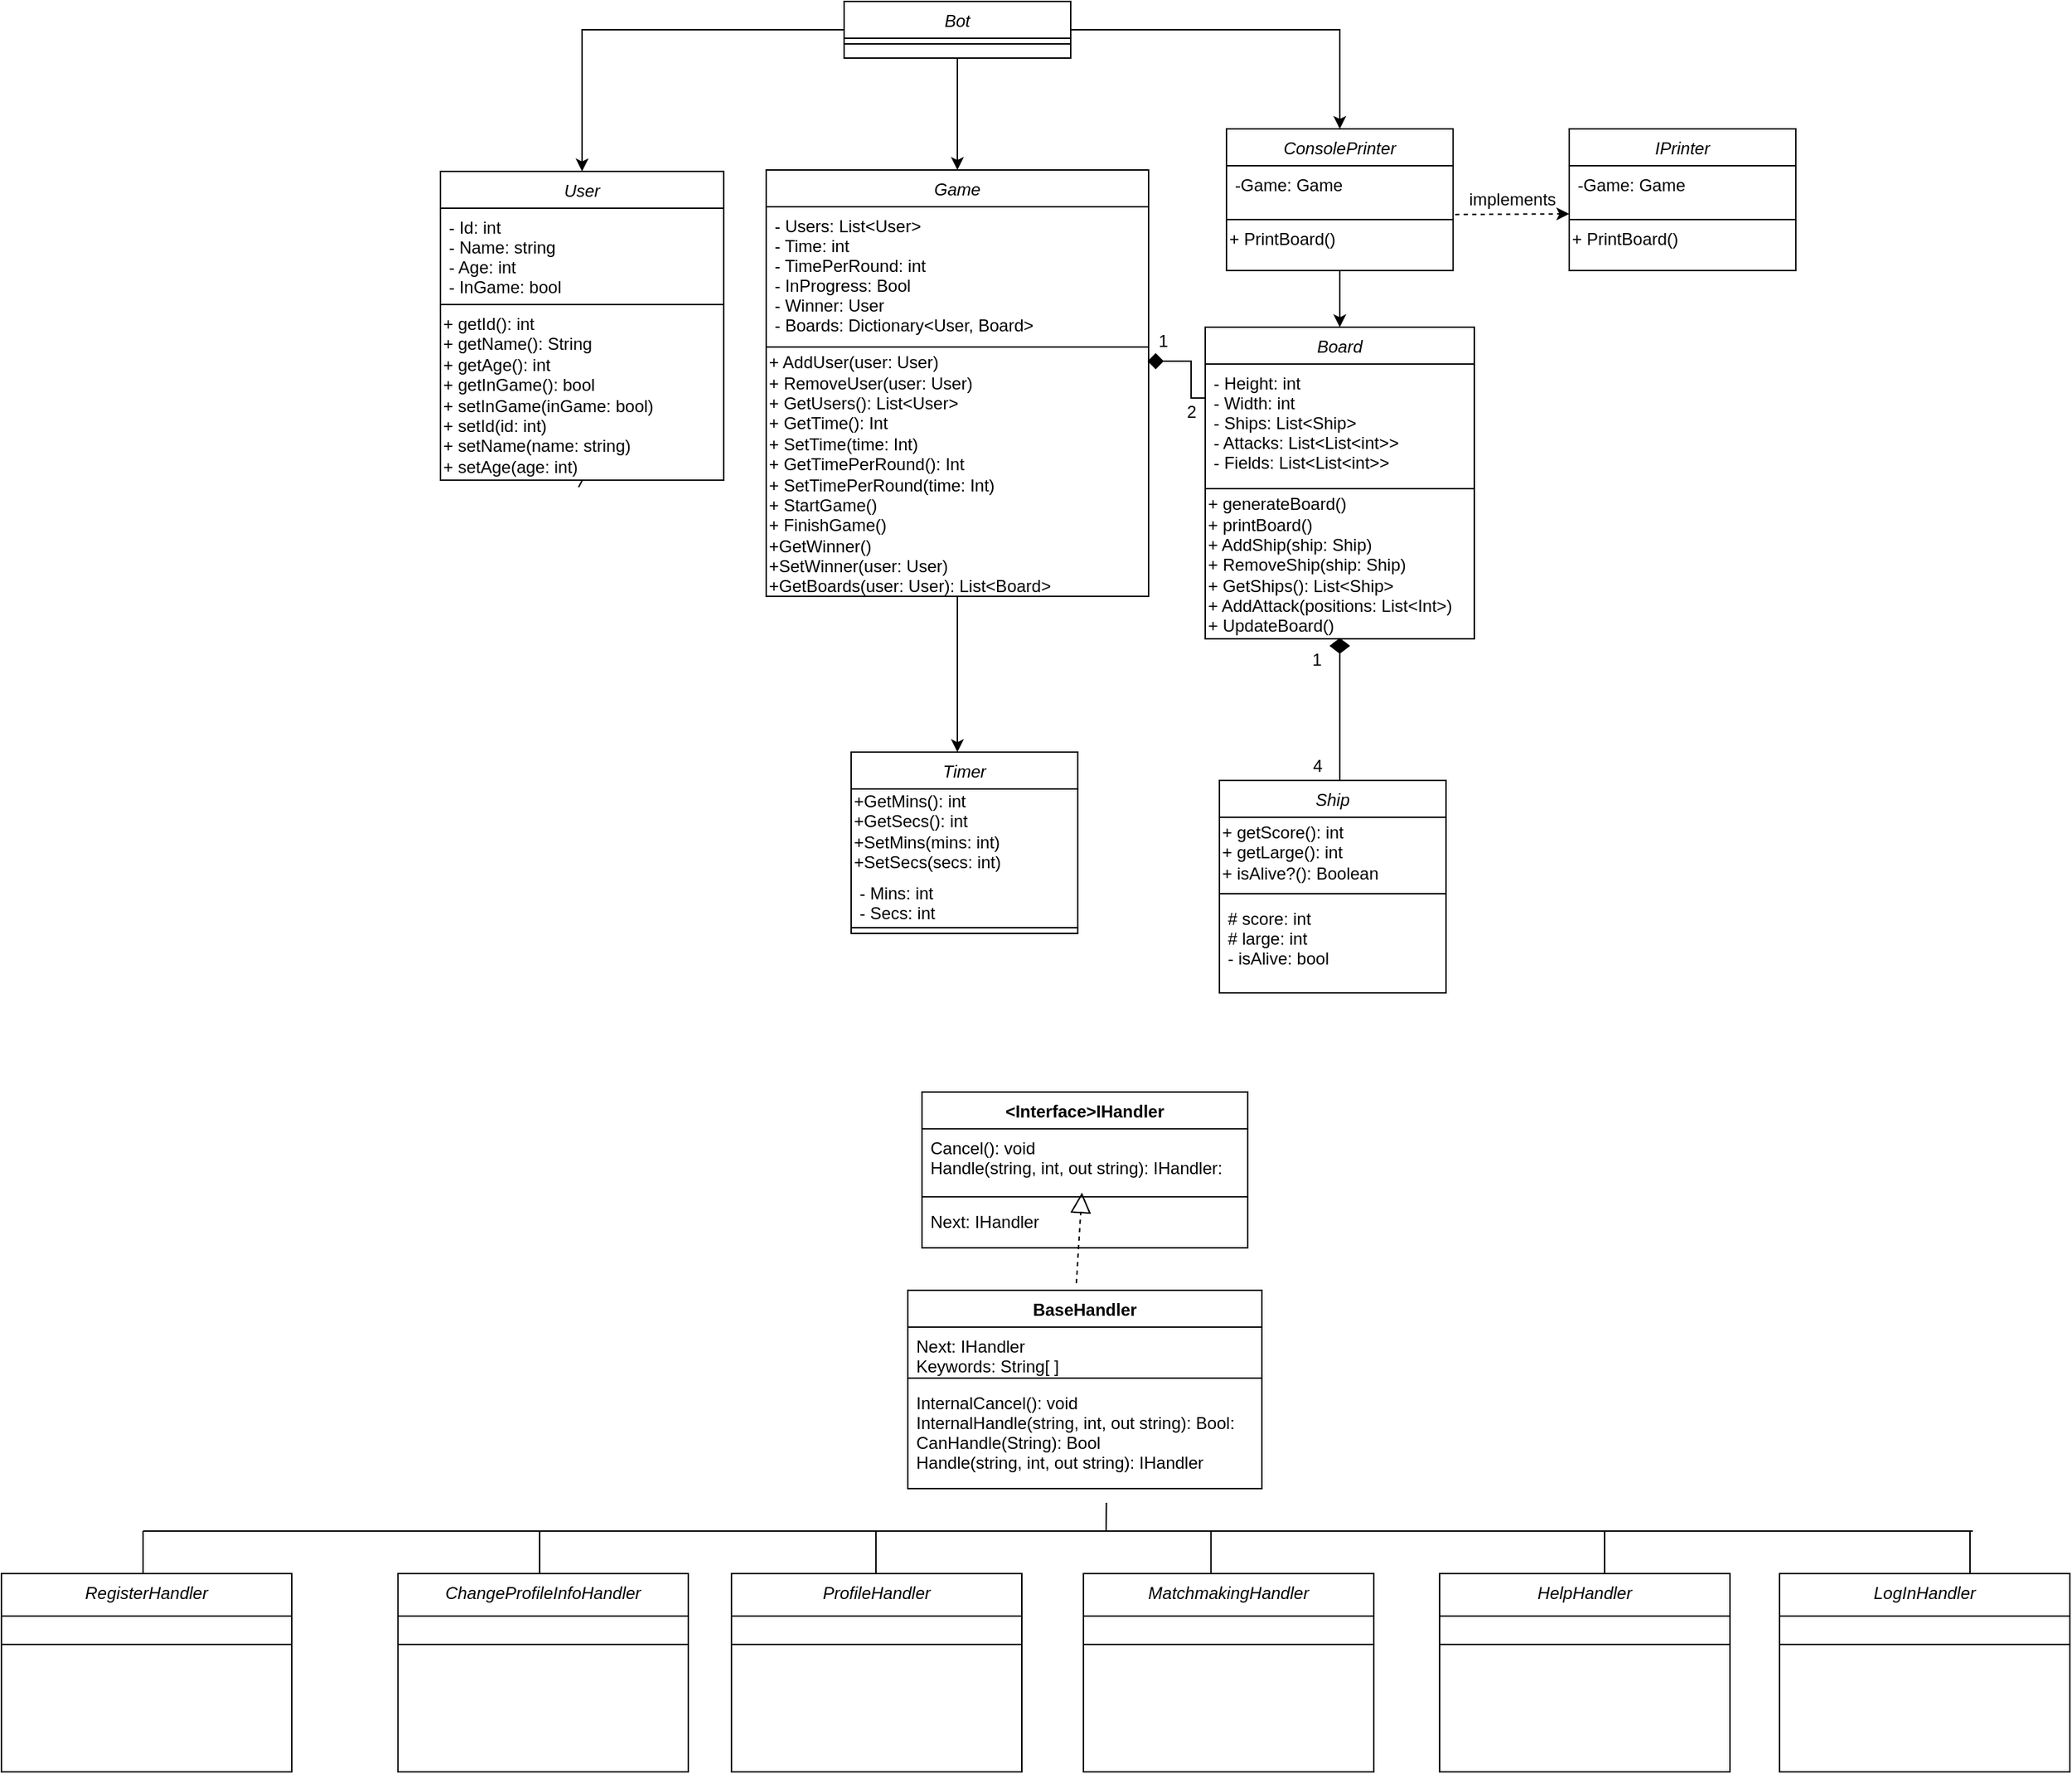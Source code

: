 <mxfile version="19.0.3" type="device"><diagram id="C5RBs43oDa-KdzZeNtuy" name="Page-1"><mxGraphModel dx="2756" dy="982" grid="1" gridSize="10" guides="1" tooltips="1" connect="1" arrows="1" fold="1" page="1" pageScale="1" pageWidth="827" pageHeight="1169" math="0" shadow="0"><root><mxCell id="WIyWlLk6GJQsqaUBKTNV-0"/><mxCell id="WIyWlLk6GJQsqaUBKTNV-1" parent="WIyWlLk6GJQsqaUBKTNV-0"/><mxCell id="zkfFHV4jXpPFQw0GAbJ--0" value="Ship" style="swimlane;fontStyle=2;align=center;verticalAlign=top;childLayout=stackLayout;horizontal=1;startSize=26;horizontalStack=0;resizeParent=1;resizeLast=0;collapsible=1;marginBottom=0;rounded=0;shadow=0;strokeWidth=1;" parent="WIyWlLk6GJQsqaUBKTNV-1" vertex="1"><mxGeometry x="70" y="550" width="160" height="150" as="geometry"><mxRectangle x="230" y="140" width="160" height="26" as="alternateBounds"/></mxGeometry></mxCell><mxCell id="Oa3BnOsL49yQoCvlADtk-10" value="+ getScore(): int&lt;br&gt;+ getLarge(): int&lt;br&gt;+ isAlive?(): Boolean" style="text;html=1;align=left;verticalAlign=middle;resizable=0;points=[];autosize=1;strokeColor=none;fillColor=none;" parent="zkfFHV4jXpPFQw0GAbJ--0" vertex="1"><mxGeometry y="26" width="160" height="50" as="geometry"/></mxCell><mxCell id="zkfFHV4jXpPFQw0GAbJ--4" value="" style="line;html=1;strokeWidth=1;align=left;verticalAlign=middle;spacingTop=-1;spacingLeft=3;spacingRight=3;rotatable=0;labelPosition=right;points=[];portConstraint=eastwest;" parent="zkfFHV4jXpPFQw0GAbJ--0" vertex="1"><mxGeometry y="76" width="160" height="8" as="geometry"/></mxCell><mxCell id="zkfFHV4jXpPFQw0GAbJ--3" value="# score: int&#10;# large: int&#10;- isAlive: bool" style="text;align=left;verticalAlign=top;spacingLeft=4;spacingRight=4;overflow=hidden;rotatable=0;points=[[0,0.5],[1,0.5]];portConstraint=eastwest;rounded=0;shadow=0;html=0;" parent="zkfFHV4jXpPFQw0GAbJ--0" vertex="1"><mxGeometry y="84" width="160" height="64" as="geometry"/></mxCell><mxCell id="Oa3BnOsL49yQoCvlADtk-0" value="User" style="swimlane;fontStyle=2;align=center;verticalAlign=top;childLayout=stackLayout;horizontal=1;startSize=26;horizontalStack=0;resizeParent=1;resizeLast=0;collapsible=1;marginBottom=0;rounded=0;shadow=0;strokeWidth=1;" parent="WIyWlLk6GJQsqaUBKTNV-1" vertex="1"><mxGeometry x="-480" y="120" width="200" height="218" as="geometry"><mxRectangle x="230" y="140" width="160" height="26" as="alternateBounds"/></mxGeometry></mxCell><mxCell id="Oa3BnOsL49yQoCvlADtk-1" value="- Id: int&#10;- Name: string&#10;- Age: int&#10;- InGame: bool" style="text;align=left;verticalAlign=top;spacingLeft=4;spacingRight=4;overflow=hidden;rotatable=0;points=[[0,0.5],[1,0.5]];portConstraint=eastwest;rounded=0;shadow=0;html=0;" parent="Oa3BnOsL49yQoCvlADtk-0" vertex="1"><mxGeometry y="26" width="200" height="64" as="geometry"/></mxCell><mxCell id="Oa3BnOsL49yQoCvlADtk-2" value="" style="line;html=1;strokeWidth=1;align=left;verticalAlign=middle;spacingTop=-1;spacingLeft=3;spacingRight=3;rotatable=0;labelPosition=right;points=[];portConstraint=eastwest;" parent="Oa3BnOsL49yQoCvlADtk-0" vertex="1"><mxGeometry y="90" width="200" height="8" as="geometry"/></mxCell><mxCell id="Oa3BnOsL49yQoCvlADtk-8" value="+ getId(): int&lt;br&gt;+ getName(): String&lt;br&gt;+ getAge(): int&lt;br&gt;+ getInGame(): bool&lt;br&gt;+ setInGame(inGame: bool)&lt;br&gt;+ setId(id: int)&lt;br&gt;+ setName(name: string)&lt;br&gt;+ setAge(age: int)" style="text;html=1;align=left;verticalAlign=middle;resizable=0;points=[];autosize=1;strokeColor=none;fillColor=none;" parent="Oa3BnOsL49yQoCvlADtk-0" vertex="1"><mxGeometry y="98" width="200" height="120" as="geometry"/></mxCell><mxCell id="Oa3BnOsL49yQoCvlADtk-11" value="Board" style="swimlane;fontStyle=2;align=center;verticalAlign=top;childLayout=stackLayout;horizontal=1;startSize=26;horizontalStack=0;resizeParent=1;resizeLast=0;collapsible=1;marginBottom=0;rounded=0;shadow=0;strokeWidth=1;" parent="WIyWlLk6GJQsqaUBKTNV-1" vertex="1"><mxGeometry x="60" y="230" width="190" height="220" as="geometry"><mxRectangle x="230" y="140" width="160" height="26" as="alternateBounds"/></mxGeometry></mxCell><mxCell id="Oa3BnOsL49yQoCvlADtk-12" value="- Height: int&#10;- Width: int&#10;- Ships: List&lt;Ship&gt;&#10;- Attacks: List&lt;List&lt;int&gt;&gt;&#10;- Fields: List&lt;List&lt;int&gt;&gt;" style="text;align=left;verticalAlign=top;spacingLeft=4;spacingRight=4;overflow=hidden;rotatable=0;points=[[0,0.5],[1,0.5]];portConstraint=eastwest;rounded=0;shadow=0;html=0;" parent="Oa3BnOsL49yQoCvlADtk-11" vertex="1"><mxGeometry y="26" width="190" height="84" as="geometry"/></mxCell><mxCell id="Oa3BnOsL49yQoCvlADtk-13" value="" style="line;html=1;strokeWidth=1;align=left;verticalAlign=middle;spacingTop=-1;spacingLeft=3;spacingRight=3;rotatable=0;labelPosition=right;points=[];portConstraint=eastwest;" parent="Oa3BnOsL49yQoCvlADtk-11" vertex="1"><mxGeometry y="110" width="190" height="8" as="geometry"/></mxCell><mxCell id="Oa3BnOsL49yQoCvlADtk-14" value="+ generateBoard()&lt;br&gt;+ printBoard()&lt;br&gt;+ AddShip(ship: Ship)&lt;br&gt;+ RemoveShip(ship: Ship)&lt;br&gt;+ GetShips(): List&amp;lt;Ship&amp;gt;&lt;br&gt;+ AddAttack(positions: List&amp;lt;Int&amp;gt;)&lt;br&gt;+ UpdateBoard()" style="text;html=1;align=left;verticalAlign=middle;resizable=0;points=[];autosize=1;strokeColor=none;fillColor=none;" parent="Oa3BnOsL49yQoCvlADtk-11" vertex="1"><mxGeometry y="118" width="190" height="100" as="geometry"/></mxCell><mxCell id="Oa3BnOsL49yQoCvlADtk-26" style="edgeStyle=orthogonalEdgeStyle;rounded=0;orthogonalLoop=1;jettySize=auto;html=1;entryX=0.5;entryY=0;entryDx=0;entryDy=0;" parent="WIyWlLk6GJQsqaUBKTNV-1" source="Oa3BnOsL49yQoCvlADtk-15" target="Oa3BnOsL49yQoCvlADtk-0" edge="1"><mxGeometry relative="1" as="geometry"/></mxCell><mxCell id="Oa3BnOsL49yQoCvlADtk-27" style="edgeStyle=orthogonalEdgeStyle;rounded=0;orthogonalLoop=1;jettySize=auto;html=1;entryX=0.5;entryY=0;entryDx=0;entryDy=0;" parent="WIyWlLk6GJQsqaUBKTNV-1" source="Oa3BnOsL49yQoCvlADtk-15" target="Oa3BnOsL49yQoCvlADtk-20" edge="1"><mxGeometry relative="1" as="geometry"/></mxCell><mxCell id="Oa3BnOsL49yQoCvlADtk-32" style="edgeStyle=orthogonalEdgeStyle;rounded=0;orthogonalLoop=1;jettySize=auto;html=1;entryX=0.5;entryY=0;entryDx=0;entryDy=0;" parent="WIyWlLk6GJQsqaUBKTNV-1" source="Oa3BnOsL49yQoCvlADtk-15" target="Oa3BnOsL49yQoCvlADtk-28" edge="1"><mxGeometry relative="1" as="geometry"/></mxCell><mxCell id="Oa3BnOsL49yQoCvlADtk-15" value="Bot" style="swimlane;fontStyle=2;align=center;verticalAlign=top;childLayout=stackLayout;horizontal=1;startSize=26;horizontalStack=0;resizeParent=1;resizeLast=0;collapsible=1;marginBottom=0;rounded=0;shadow=0;strokeWidth=1;" parent="WIyWlLk6GJQsqaUBKTNV-1" vertex="1"><mxGeometry x="-195" width="160" height="40" as="geometry"><mxRectangle x="230" y="140" width="160" height="26" as="alternateBounds"/></mxGeometry></mxCell><mxCell id="Oa3BnOsL49yQoCvlADtk-17" value="" style="line;html=1;strokeWidth=1;align=left;verticalAlign=middle;spacingTop=-1;spacingLeft=3;spacingRight=3;rotatable=0;labelPosition=right;points=[];portConstraint=eastwest;" parent="Oa3BnOsL49yQoCvlADtk-15" vertex="1"><mxGeometry y="26" width="160" height="8" as="geometry"/></mxCell><mxCell id="Oa3BnOsL49yQoCvlADtk-20" value="Game" style="swimlane;fontStyle=2;align=center;verticalAlign=top;childLayout=stackLayout;horizontal=1;startSize=26;horizontalStack=0;resizeParent=1;resizeLast=0;collapsible=1;marginBottom=0;rounded=0;shadow=0;strokeWidth=1;" parent="WIyWlLk6GJQsqaUBKTNV-1" vertex="1"><mxGeometry x="-250" y="119" width="270" height="301" as="geometry"><mxRectangle x="230" y="140" width="160" height="26" as="alternateBounds"/></mxGeometry></mxCell><mxCell id="Oa3BnOsL49yQoCvlADtk-21" value="- Users: List&lt;User&gt;&#10;- Time: int&#10;- TimePerRound: int&#10;- InProgress: Bool&#10;- Winner: User&#10;- Boards: Dictionary&lt;User, Board&gt;&#10;" style="text;align=left;verticalAlign=top;spacingLeft=4;spacingRight=4;overflow=hidden;rotatable=0;points=[[0,0.5],[1,0.5]];portConstraint=eastwest;rounded=0;shadow=0;html=0;" parent="Oa3BnOsL49yQoCvlADtk-20" vertex="1"><mxGeometry y="26" width="270" height="94" as="geometry"/></mxCell><mxCell id="Oa3BnOsL49yQoCvlADtk-22" value="" style="line;html=1;strokeWidth=1;align=left;verticalAlign=middle;spacingTop=-1;spacingLeft=3;spacingRight=3;rotatable=0;labelPosition=right;points=[];portConstraint=eastwest;" parent="Oa3BnOsL49yQoCvlADtk-20" vertex="1"><mxGeometry y="120" width="270" height="10" as="geometry"/></mxCell><mxCell id="Oa3BnOsL49yQoCvlADtk-23" value="+ AddUser(user: User)&lt;br&gt;+ RemoveUser(user: User)&lt;br&gt;+ GetUsers(): List&amp;lt;User&amp;gt;&lt;br&gt;+ GetTime(): Int&lt;br&gt;+ SetTime(time: Int)&lt;br&gt;+ GetTimePerRound(): Int&lt;br&gt;+ SetTimePerRound(time: Int)&lt;br&gt;+ StartGame()&lt;br&gt;+ FinishGame()&lt;br&gt;+GetWinner()&lt;br&gt;+SetWinner(user: User)&lt;br&gt;+GetBoards(user: User): List&amp;lt;Board&amp;gt;" style="text;html=1;align=left;verticalAlign=middle;resizable=0;points=[];autosize=1;strokeColor=none;fillColor=none;" parent="Oa3BnOsL49yQoCvlADtk-20" vertex="1"><mxGeometry y="130" width="270" height="170" as="geometry"/></mxCell><mxCell id="Oa3BnOsL49yQoCvlADtk-28" value="ConsolePrinter" style="swimlane;fontStyle=2;align=center;verticalAlign=top;childLayout=stackLayout;horizontal=1;startSize=26;horizontalStack=0;resizeParent=1;resizeLast=0;collapsible=1;marginBottom=0;rounded=0;shadow=0;strokeWidth=1;" parent="WIyWlLk6GJQsqaUBKTNV-1" vertex="1"><mxGeometry x="75" y="90" width="160" height="100" as="geometry"><mxRectangle x="230" y="140" width="160" height="26" as="alternateBounds"/></mxGeometry></mxCell><mxCell id="Oa3BnOsL49yQoCvlADtk-29" value="-Game: Game" style="text;align=left;verticalAlign=top;spacingLeft=4;spacingRight=4;overflow=hidden;rotatable=0;points=[[0,0.5],[1,0.5]];portConstraint=eastwest;rounded=0;shadow=0;html=0;" parent="Oa3BnOsL49yQoCvlADtk-28" vertex="1"><mxGeometry y="26" width="160" height="34" as="geometry"/></mxCell><mxCell id="Oa3BnOsL49yQoCvlADtk-30" value="" style="line;html=1;strokeWidth=1;align=left;verticalAlign=middle;spacingTop=-1;spacingLeft=3;spacingRight=3;rotatable=0;labelPosition=right;points=[];portConstraint=eastwest;" parent="Oa3BnOsL49yQoCvlADtk-28" vertex="1"><mxGeometry y="60" width="160" height="8" as="geometry"/></mxCell><mxCell id="Oa3BnOsL49yQoCvlADtk-31" value="+ PrintBoard()" style="text;html=1;align=left;verticalAlign=middle;resizable=0;points=[];autosize=1;strokeColor=none;fillColor=none;" parent="Oa3BnOsL49yQoCvlADtk-28" vertex="1"><mxGeometry y="68" width="160" height="20" as="geometry"/></mxCell><mxCell id="Oa3BnOsL49yQoCvlADtk-37" style="edgeStyle=orthogonalEdgeStyle;rounded=0;orthogonalLoop=1;jettySize=auto;html=1;entryX=0.5;entryY=0;entryDx=0;entryDy=0;exitX=0.5;exitY=1;exitDx=0;exitDy=0;" parent="WIyWlLk6GJQsqaUBKTNV-1" source="Oa3BnOsL49yQoCvlADtk-28" target="Oa3BnOsL49yQoCvlADtk-11" edge="1"><mxGeometry relative="1" as="geometry"><mxPoint x="120" y="200" as="sourcePoint"/></mxGeometry></mxCell><mxCell id="bSqjZZMT7xmnevvYRMz8-1" value="" style="rhombus;whiteSpace=wrap;html=1;fillColor=#000000;" parent="WIyWlLk6GJQsqaUBKTNV-1" vertex="1"><mxGeometry x="20" y="249" width="10" height="10" as="geometry"/></mxCell><mxCell id="bSqjZZMT7xmnevvYRMz8-3" value="1" style="text;html=1;align=center;verticalAlign=middle;resizable=0;points=[];autosize=1;strokeColor=none;fillColor=none;" parent="WIyWlLk6GJQsqaUBKTNV-1" vertex="1"><mxGeometry x="20" y="230" width="20" height="20" as="geometry"/></mxCell><mxCell id="bSqjZZMT7xmnevvYRMz8-4" value="2" style="text;html=1;align=center;verticalAlign=middle;resizable=0;points=[];autosize=1;strokeColor=none;fillColor=none;" parent="WIyWlLk6GJQsqaUBKTNV-1" vertex="1"><mxGeometry x="40" y="280" width="20" height="20" as="geometry"/></mxCell><mxCell id="9Ivj33_XYbk1Kyzs23di-0" value="" style="endArrow=none;html=1;rounded=0;entryX=1;entryY=0.5;entryDx=0;entryDy=0;" parent="WIyWlLk6GJQsqaUBKTNV-1" target="bSqjZZMT7xmnevvYRMz8-1" edge="1"><mxGeometry width="50" height="50" relative="1" as="geometry"><mxPoint x="60" y="280" as="sourcePoint"/><mxPoint x="-30" y="260" as="targetPoint"/><Array as="points"><mxPoint x="50" y="280"/><mxPoint x="50" y="254"/></Array></mxGeometry></mxCell><mxCell id="9Ivj33_XYbk1Kyzs23di-4" value="IPrinter" style="swimlane;fontStyle=2;align=center;verticalAlign=top;childLayout=stackLayout;horizontal=1;startSize=26;horizontalStack=0;resizeParent=1;resizeLast=0;collapsible=1;marginBottom=0;rounded=0;shadow=0;strokeWidth=1;" parent="WIyWlLk6GJQsqaUBKTNV-1" vertex="1"><mxGeometry x="317" y="90" width="160" height="100" as="geometry"><mxRectangle x="230" y="140" width="160" height="26" as="alternateBounds"/></mxGeometry></mxCell><mxCell id="9Ivj33_XYbk1Kyzs23di-5" value="-Game: Game" style="text;align=left;verticalAlign=top;spacingLeft=4;spacingRight=4;overflow=hidden;rotatable=0;points=[[0,0.5],[1,0.5]];portConstraint=eastwest;rounded=0;shadow=0;html=0;" parent="9Ivj33_XYbk1Kyzs23di-4" vertex="1"><mxGeometry y="26" width="160" height="34" as="geometry"/></mxCell><mxCell id="9Ivj33_XYbk1Kyzs23di-6" value="" style="line;html=1;strokeWidth=1;align=left;verticalAlign=middle;spacingTop=-1;spacingLeft=3;spacingRight=3;rotatable=0;labelPosition=right;points=[];portConstraint=eastwest;" parent="9Ivj33_XYbk1Kyzs23di-4" vertex="1"><mxGeometry y="60" width="160" height="8" as="geometry"/></mxCell><mxCell id="9Ivj33_XYbk1Kyzs23di-7" value="+ PrintBoard()" style="text;html=1;align=left;verticalAlign=middle;resizable=0;points=[];autosize=1;strokeColor=none;fillColor=none;" parent="9Ivj33_XYbk1Kyzs23di-4" vertex="1"><mxGeometry y="68" width="160" height="20" as="geometry"/></mxCell><mxCell id="9Ivj33_XYbk1Kyzs23di-9" value="implements" style="text;html=1;strokeColor=none;fillColor=none;align=center;verticalAlign=middle;whiteSpace=wrap;rounded=0;" parent="WIyWlLk6GJQsqaUBKTNV-1" vertex="1"><mxGeometry x="247" y="125" width="60" height="30" as="geometry"/></mxCell><mxCell id="9Ivj33_XYbk1Kyzs23di-12" value="" style="endArrow=none;html=1;rounded=0;exitX=0.5;exitY=0;exitDx=0;exitDy=0;entryX=0.5;entryY=1;entryDx=0;entryDy=0;startArrow=none;" parent="WIyWlLk6GJQsqaUBKTNV-1" source="9qXfuCh5ihIQ6grGx1w4-24" target="Oa3BnOsL49yQoCvlADtk-11" edge="1"><mxGeometry width="50" height="50" relative="1" as="geometry"><mxPoint x="-123" y="570" as="sourcePoint"/><mxPoint x="47" y="440" as="targetPoint"/><Array as="points"/></mxGeometry></mxCell><mxCell id="9Ivj33_XYbk1Kyzs23di-13" value="1" style="text;html=1;strokeColor=none;fillColor=none;align=center;verticalAlign=middle;whiteSpace=wrap;rounded=0;" parent="WIyWlLk6GJQsqaUBKTNV-1" vertex="1"><mxGeometry x="108.5" y="450" width="60" height="30" as="geometry"/></mxCell><mxCell id="9Ivj33_XYbk1Kyzs23di-14" value="4" style="text;html=1;align=center;verticalAlign=middle;resizable=0;points=[];autosize=1;strokeColor=none;fillColor=none;" parent="WIyWlLk6GJQsqaUBKTNV-1" vertex="1"><mxGeometry x="128.5" y="530" width="20" height="20" as="geometry"/></mxCell><mxCell id="9qXfuCh5ihIQ6grGx1w4-3" value="" style="endArrow=classic;html=1;rounded=0;dashed=1;exitX=1.009;exitY=1.013;exitDx=0;exitDy=0;exitPerimeter=0;" parent="WIyWlLk6GJQsqaUBKTNV-1" source="Oa3BnOsL49yQoCvlADtk-29" edge="1"><mxGeometry relative="1" as="geometry"><mxPoint x="207" y="150" as="sourcePoint"/><mxPoint x="317" y="150" as="targetPoint"/></mxGeometry></mxCell><mxCell id="9qXfuCh5ihIQ6grGx1w4-7" value="Timer" style="swimlane;fontStyle=2;align=center;verticalAlign=top;childLayout=stackLayout;horizontal=1;startSize=26;horizontalStack=0;resizeParent=1;resizeLast=0;collapsible=1;marginBottom=0;rounded=0;shadow=0;strokeWidth=1;" parent="WIyWlLk6GJQsqaUBKTNV-1" vertex="1"><mxGeometry x="-190" y="530" width="160" height="128" as="geometry"><mxRectangle x="230" y="140" width="160" height="26" as="alternateBounds"/></mxGeometry></mxCell><mxCell id="9qXfuCh5ihIQ6grGx1w4-10" value="+GetMins(): int&lt;br&gt;+GetSecs(): int&lt;br&gt;+SetMins(mins: int)&lt;br&gt;+SetSecs(secs: int)" style="text;html=1;align=left;verticalAlign=middle;resizable=0;points=[];autosize=1;strokeColor=none;fillColor=none;" parent="9qXfuCh5ihIQ6grGx1w4-7" vertex="1"><mxGeometry y="26" width="160" height="60" as="geometry"/></mxCell><mxCell id="9qXfuCh5ihIQ6grGx1w4-8" value="- Mins: int&#10;- Secs: int" style="text;align=left;verticalAlign=top;spacingLeft=4;spacingRight=4;overflow=hidden;rotatable=0;points=[[0,0.5],[1,0.5]];portConstraint=eastwest;rounded=0;shadow=0;html=0;" parent="9qXfuCh5ihIQ6grGx1w4-7" vertex="1"><mxGeometry y="86" width="160" height="34" as="geometry"/></mxCell><mxCell id="9qXfuCh5ihIQ6grGx1w4-9" value="" style="line;html=1;strokeWidth=1;align=left;verticalAlign=middle;spacingTop=-1;spacingLeft=3;spacingRight=3;rotatable=0;labelPosition=right;points=[];portConstraint=eastwest;" parent="9qXfuCh5ihIQ6grGx1w4-7" vertex="1"><mxGeometry y="120" width="160" height="8" as="geometry"/></mxCell><mxCell id="9qXfuCh5ihIQ6grGx1w4-24" value="" style="rhombus;whiteSpace=wrap;html=1;fillColor=#000000;" parent="WIyWlLk6GJQsqaUBKTNV-1" vertex="1"><mxGeometry x="148.5" y="450" width="13" height="10" as="geometry"/></mxCell><mxCell id="9qXfuCh5ihIQ6grGx1w4-25" value="" style="endArrow=none;html=1;rounded=0;exitX=0.5;exitY=0;exitDx=0;exitDy=0;entryX=0.5;entryY=1;entryDx=0;entryDy=0;" parent="WIyWlLk6GJQsqaUBKTNV-1" target="9qXfuCh5ihIQ6grGx1w4-24" edge="1"><mxGeometry width="50" height="50" relative="1" as="geometry"><mxPoint x="155" y="550" as="sourcePoint"/><mxPoint x="155" y="450" as="targetPoint"/><Array as="points"><mxPoint x="155" y="490"/></Array></mxGeometry></mxCell><mxCell id="9qXfuCh5ihIQ6grGx1w4-26" value="" style="endArrow=classic;html=1;rounded=0;exitX=0.5;exitY=1;exitDx=0;exitDy=0;" parent="WIyWlLk6GJQsqaUBKTNV-1" source="Oa3BnOsL49yQoCvlADtk-20" edge="1"><mxGeometry width="50" height="50" relative="1" as="geometry"><mxPoint x="-53" y="570" as="sourcePoint"/><mxPoint x="-115" y="530" as="targetPoint"/></mxGeometry></mxCell><mxCell id="9qXfuCh5ihIQ6grGx1w4-37" value="" style="endArrow=none;html=1;rounded=0;strokeColor=#000000;exitX=0.5;exitY=0;exitDx=0;exitDy=0;entryX=0.5;entryY=1.003;entryDx=0;entryDy=0;entryPerimeter=0;startArrow=none;" parent="WIyWlLk6GJQsqaUBKTNV-1" target="Oa3BnOsL49yQoCvlADtk-8" edge="1"><mxGeometry width="50" height="50" relative="1" as="geometry"><mxPoint x="-382.5" y="343" as="sourcePoint"/><mxPoint x="-330" y="296" as="targetPoint"/></mxGeometry></mxCell><mxCell id="S4wN4refPScA53FnZciP-18" value="HelpHandler&#10;" style="swimlane;fontStyle=2;align=center;verticalAlign=top;childLayout=stackLayout;horizontal=1;startSize=30;horizontalStack=0;resizeParent=1;resizeLast=0;collapsible=1;marginBottom=0;rounded=0;shadow=0;strokeWidth=1;" vertex="1" parent="WIyWlLk6GJQsqaUBKTNV-1"><mxGeometry x="225.5" y="1110" width="205" height="140" as="geometry"><mxRectangle x="230" y="140" width="160" height="26" as="alternateBounds"/></mxGeometry></mxCell><mxCell id="S4wN4refPScA53FnZciP-19" value="" style="line;html=1;strokeWidth=1;align=left;verticalAlign=middle;spacingTop=-1;spacingLeft=3;spacingRight=3;rotatable=0;labelPosition=right;points=[];portConstraint=eastwest;" vertex="1" parent="S4wN4refPScA53FnZciP-18"><mxGeometry y="30" width="205" height="40" as="geometry"/></mxCell><mxCell id="S4wN4refPScA53FnZciP-22" value="MatchmakingHandler" style="swimlane;fontStyle=2;align=center;verticalAlign=top;childLayout=stackLayout;horizontal=1;startSize=30;horizontalStack=0;resizeParent=1;resizeLast=0;collapsible=1;marginBottom=0;rounded=0;shadow=0;strokeWidth=1;" vertex="1" parent="WIyWlLk6GJQsqaUBKTNV-1"><mxGeometry x="-26" y="1110" width="205" height="140" as="geometry"><mxRectangle x="230" y="140" width="160" height="26" as="alternateBounds"/></mxGeometry></mxCell><mxCell id="S4wN4refPScA53FnZciP-23" value="" style="line;html=1;strokeWidth=1;align=left;verticalAlign=middle;spacingTop=-1;spacingLeft=3;spacingRight=3;rotatable=0;labelPosition=right;points=[];portConstraint=eastwest;" vertex="1" parent="S4wN4refPScA53FnZciP-22"><mxGeometry y="30" width="205" height="40" as="geometry"/></mxCell><mxCell id="S4wN4refPScA53FnZciP-24" value="ProfileHandler" style="swimlane;fontStyle=2;align=center;verticalAlign=top;childLayout=stackLayout;horizontal=1;startSize=30;horizontalStack=0;resizeParent=1;resizeLast=0;collapsible=1;marginBottom=0;rounded=0;shadow=0;strokeWidth=1;" vertex="1" parent="WIyWlLk6GJQsqaUBKTNV-1"><mxGeometry x="-274.5" y="1110" width="205" height="140" as="geometry"><mxRectangle x="230" y="140" width="160" height="26" as="alternateBounds"/></mxGeometry></mxCell><mxCell id="S4wN4refPScA53FnZciP-25" value="" style="line;html=1;strokeWidth=1;align=left;verticalAlign=middle;spacingTop=-1;spacingLeft=3;spacingRight=3;rotatable=0;labelPosition=right;points=[];portConstraint=eastwest;" vertex="1" parent="S4wN4refPScA53FnZciP-24"><mxGeometry y="30" width="205" height="40" as="geometry"/></mxCell><mxCell id="S4wN4refPScA53FnZciP-26" value="RegisterHandler" style="swimlane;fontStyle=2;align=center;verticalAlign=top;childLayout=stackLayout;horizontal=1;startSize=30;horizontalStack=0;resizeParent=1;resizeLast=0;collapsible=1;marginBottom=0;rounded=0;shadow=0;strokeWidth=1;" vertex="1" parent="WIyWlLk6GJQsqaUBKTNV-1"><mxGeometry x="-790" y="1110" width="205" height="140" as="geometry"><mxRectangle x="230" y="140" width="160" height="26" as="alternateBounds"/></mxGeometry></mxCell><mxCell id="S4wN4refPScA53FnZciP-27" value="" style="line;html=1;strokeWidth=1;align=left;verticalAlign=middle;spacingTop=-1;spacingLeft=3;spacingRight=3;rotatable=0;labelPosition=right;points=[];portConstraint=eastwest;" vertex="1" parent="S4wN4refPScA53FnZciP-26"><mxGeometry y="30" width="205" height="40" as="geometry"/></mxCell><mxCell id="S4wN4refPScA53FnZciP-20" value="LogInHandler" style="swimlane;fontStyle=2;align=center;verticalAlign=top;childLayout=stackLayout;horizontal=1;startSize=30;horizontalStack=0;resizeParent=1;resizeLast=0;collapsible=1;marginBottom=0;rounded=0;shadow=0;strokeWidth=1;" vertex="1" parent="WIyWlLk6GJQsqaUBKTNV-1"><mxGeometry x="465.5" y="1110" width="205" height="140" as="geometry"><mxRectangle x="230" y="140" width="160" height="26" as="alternateBounds"/></mxGeometry></mxCell><mxCell id="S4wN4refPScA53FnZciP-21" value="" style="line;html=1;strokeWidth=1;align=left;verticalAlign=middle;spacingTop=-1;spacingLeft=3;spacingRight=3;rotatable=0;labelPosition=right;points=[];portConstraint=eastwest;" vertex="1" parent="S4wN4refPScA53FnZciP-20"><mxGeometry y="30" width="205" height="40" as="geometry"/></mxCell><mxCell id="S4wN4refPScA53FnZciP-28" value="" style="endArrow=none;html=1;rounded=0;" edge="1" parent="WIyWlLk6GJQsqaUBKTNV-1"><mxGeometry width="50" height="50" relative="1" as="geometry"><mxPoint x="-690" y="1080" as="sourcePoint"/><mxPoint x="602" y="1080" as="targetPoint"/></mxGeometry></mxCell><mxCell id="S4wN4refPScA53FnZciP-29" value="" style="endArrow=none;html=1;rounded=0;" edge="1" parent="WIyWlLk6GJQsqaUBKTNV-1"><mxGeometry width="50" height="50" relative="1" as="geometry"><mxPoint x="-690" y="1110" as="sourcePoint"/><mxPoint x="-690" y="1080" as="targetPoint"/></mxGeometry></mxCell><mxCell id="S4wN4refPScA53FnZciP-30" value="" style="endArrow=none;html=1;rounded=0;" edge="1" parent="WIyWlLk6GJQsqaUBKTNV-1"><mxGeometry width="50" height="50" relative="1" as="geometry"><mxPoint x="64.05" y="1110" as="sourcePoint"/><mxPoint x="64.05" y="1080" as="targetPoint"/></mxGeometry></mxCell><mxCell id="S4wN4refPScA53FnZciP-31" value="" style="endArrow=none;html=1;rounded=0;" edge="1" parent="WIyWlLk6GJQsqaUBKTNV-1"><mxGeometry width="50" height="50" relative="1" as="geometry"><mxPoint x="-172.48" y="1110" as="sourcePoint"/><mxPoint x="-172.48" y="1080" as="targetPoint"/></mxGeometry></mxCell><mxCell id="S4wN4refPScA53FnZciP-32" value="" style="endArrow=none;html=1;rounded=0;" edge="1" parent="WIyWlLk6GJQsqaUBKTNV-1"><mxGeometry width="50" height="50" relative="1" as="geometry"><mxPoint x="-410" y="1110" as="sourcePoint"/><mxPoint x="-410" y="1080" as="targetPoint"/></mxGeometry></mxCell><mxCell id="S4wN4refPScA53FnZciP-33" value="" style="endArrow=none;html=1;rounded=0;" edge="1" parent="WIyWlLk6GJQsqaUBKTNV-1"><mxGeometry width="50" height="50" relative="1" as="geometry"><mxPoint x="600" y="1110" as="sourcePoint"/><mxPoint x="600" y="1080" as="targetPoint"/></mxGeometry></mxCell><mxCell id="S4wN4refPScA53FnZciP-34" value="" style="endArrow=none;html=1;rounded=0;" edge="1" parent="WIyWlLk6GJQsqaUBKTNV-1"><mxGeometry width="50" height="50" relative="1" as="geometry"><mxPoint x="342" y="1110" as="sourcePoint"/><mxPoint x="342" y="1080" as="targetPoint"/></mxGeometry></mxCell><mxCell id="S4wN4refPScA53FnZciP-35" value="" style="endArrow=none;html=1;rounded=0;" edge="1" parent="WIyWlLk6GJQsqaUBKTNV-1"><mxGeometry width="50" height="50" relative="1" as="geometry"><mxPoint x="-10" y="1080" as="sourcePoint"/><mxPoint x="-9.77" y="1060" as="targetPoint"/></mxGeometry></mxCell><mxCell id="S4wN4refPScA53FnZciP-36" value="ChangeProfileInfoHandler" style="swimlane;fontStyle=2;align=center;verticalAlign=top;childLayout=stackLayout;horizontal=1;startSize=30;horizontalStack=0;resizeParent=1;resizeLast=0;collapsible=1;marginBottom=0;rounded=0;shadow=0;strokeWidth=1;" vertex="1" parent="WIyWlLk6GJQsqaUBKTNV-1"><mxGeometry x="-510" y="1110" width="205" height="140" as="geometry"><mxRectangle x="230" y="140" width="160" height="26" as="alternateBounds"/></mxGeometry></mxCell><mxCell id="S4wN4refPScA53FnZciP-37" value="" style="line;html=1;strokeWidth=1;align=left;verticalAlign=middle;spacingTop=-1;spacingLeft=3;spacingRight=3;rotatable=0;labelPosition=right;points=[];portConstraint=eastwest;" vertex="1" parent="S4wN4refPScA53FnZciP-36"><mxGeometry y="30" width="205" height="40" as="geometry"/></mxCell><mxCell id="S4wN4refPScA53FnZciP-38" value="&lt;Interface&gt;IHandler&#10;" style="swimlane;fontStyle=1;align=center;verticalAlign=top;childLayout=stackLayout;horizontal=1;startSize=26;horizontalStack=0;resizeParent=1;resizeParentMax=0;resizeLast=0;collapsible=1;marginBottom=0;" vertex="1" parent="WIyWlLk6GJQsqaUBKTNV-1"><mxGeometry x="-140" y="770" width="230" height="110" as="geometry"/></mxCell><mxCell id="S4wN4refPScA53FnZciP-41" value="Cancel(): void&#10;Handle(string, int, out string): IHandler: " style="text;strokeColor=none;fillColor=none;align=left;verticalAlign=top;spacingLeft=4;spacingRight=4;overflow=hidden;rotatable=0;points=[[0,0.5],[1,0.5]];portConstraint=eastwest;" vertex="1" parent="S4wN4refPScA53FnZciP-38"><mxGeometry y="26" width="230" height="44" as="geometry"/></mxCell><mxCell id="S4wN4refPScA53FnZciP-40" value="" style="line;strokeWidth=1;fillColor=none;align=left;verticalAlign=middle;spacingTop=-1;spacingLeft=3;spacingRight=3;rotatable=0;labelPosition=right;points=[];portConstraint=eastwest;" vertex="1" parent="S4wN4refPScA53FnZciP-38"><mxGeometry y="70" width="230" height="8" as="geometry"/></mxCell><mxCell id="S4wN4refPScA53FnZciP-39" value="Next: IHandler" style="text;strokeColor=none;fillColor=none;align=left;verticalAlign=top;spacingLeft=4;spacingRight=4;overflow=hidden;rotatable=0;points=[[0,0.5],[1,0.5]];portConstraint=eastwest;" vertex="1" parent="S4wN4refPScA53FnZciP-38"><mxGeometry y="78" width="230" height="32" as="geometry"/></mxCell><mxCell id="S4wN4refPScA53FnZciP-42" value="BaseHandler" style="swimlane;fontStyle=1;align=center;verticalAlign=top;childLayout=stackLayout;horizontal=1;startSize=26;horizontalStack=0;resizeParent=1;resizeParentMax=0;resizeLast=0;collapsible=1;marginBottom=0;" vertex="1" parent="WIyWlLk6GJQsqaUBKTNV-1"><mxGeometry x="-150" y="910" width="250" height="140" as="geometry"/></mxCell><mxCell id="S4wN4refPScA53FnZciP-43" value="Next: IHandler&#10;Keywords: String[ ]" style="text;strokeColor=none;fillColor=none;align=left;verticalAlign=top;spacingLeft=4;spacingRight=4;overflow=hidden;rotatable=0;points=[[0,0.5],[1,0.5]];portConstraint=eastwest;" vertex="1" parent="S4wN4refPScA53FnZciP-42"><mxGeometry y="26" width="250" height="32" as="geometry"/></mxCell><mxCell id="S4wN4refPScA53FnZciP-44" value="" style="line;strokeWidth=1;fillColor=none;align=left;verticalAlign=middle;spacingTop=-1;spacingLeft=3;spacingRight=3;rotatable=0;labelPosition=right;points=[];portConstraint=eastwest;" vertex="1" parent="S4wN4refPScA53FnZciP-42"><mxGeometry y="58" width="250" height="8" as="geometry"/></mxCell><mxCell id="S4wN4refPScA53FnZciP-45" value="InternalCancel(): void&#10;InternalHandle(string, int, out string): Bool: &#10;CanHandle(String): Bool&#10;Handle(string, int, out string): IHandler" style="text;strokeColor=none;fillColor=none;align=left;verticalAlign=top;spacingLeft=4;spacingRight=4;overflow=hidden;rotatable=0;points=[[0,0.5],[1,0.5]];portConstraint=eastwest;" vertex="1" parent="S4wN4refPScA53FnZciP-42"><mxGeometry y="66" width="250" height="74" as="geometry"/></mxCell><mxCell id="S4wN4refPScA53FnZciP-46" value="" style="endArrow=block;dashed=1;endFill=0;endSize=12;html=1;exitX=0.476;exitY=-0.036;exitDx=0;exitDy=0;exitPerimeter=0;entryX=0.491;entryY=1.023;entryDx=0;entryDy=0;entryPerimeter=0;" edge="1" parent="WIyWlLk6GJQsqaUBKTNV-1" source="S4wN4refPScA53FnZciP-42" target="S4wN4refPScA53FnZciP-41"><mxGeometry width="160" relative="1" as="geometry"><mxPoint x="-20" y="1120" as="sourcePoint"/><mxPoint x="-25" y="880" as="targetPoint"/></mxGeometry></mxCell></root></mxGraphModel></diagram></mxfile>